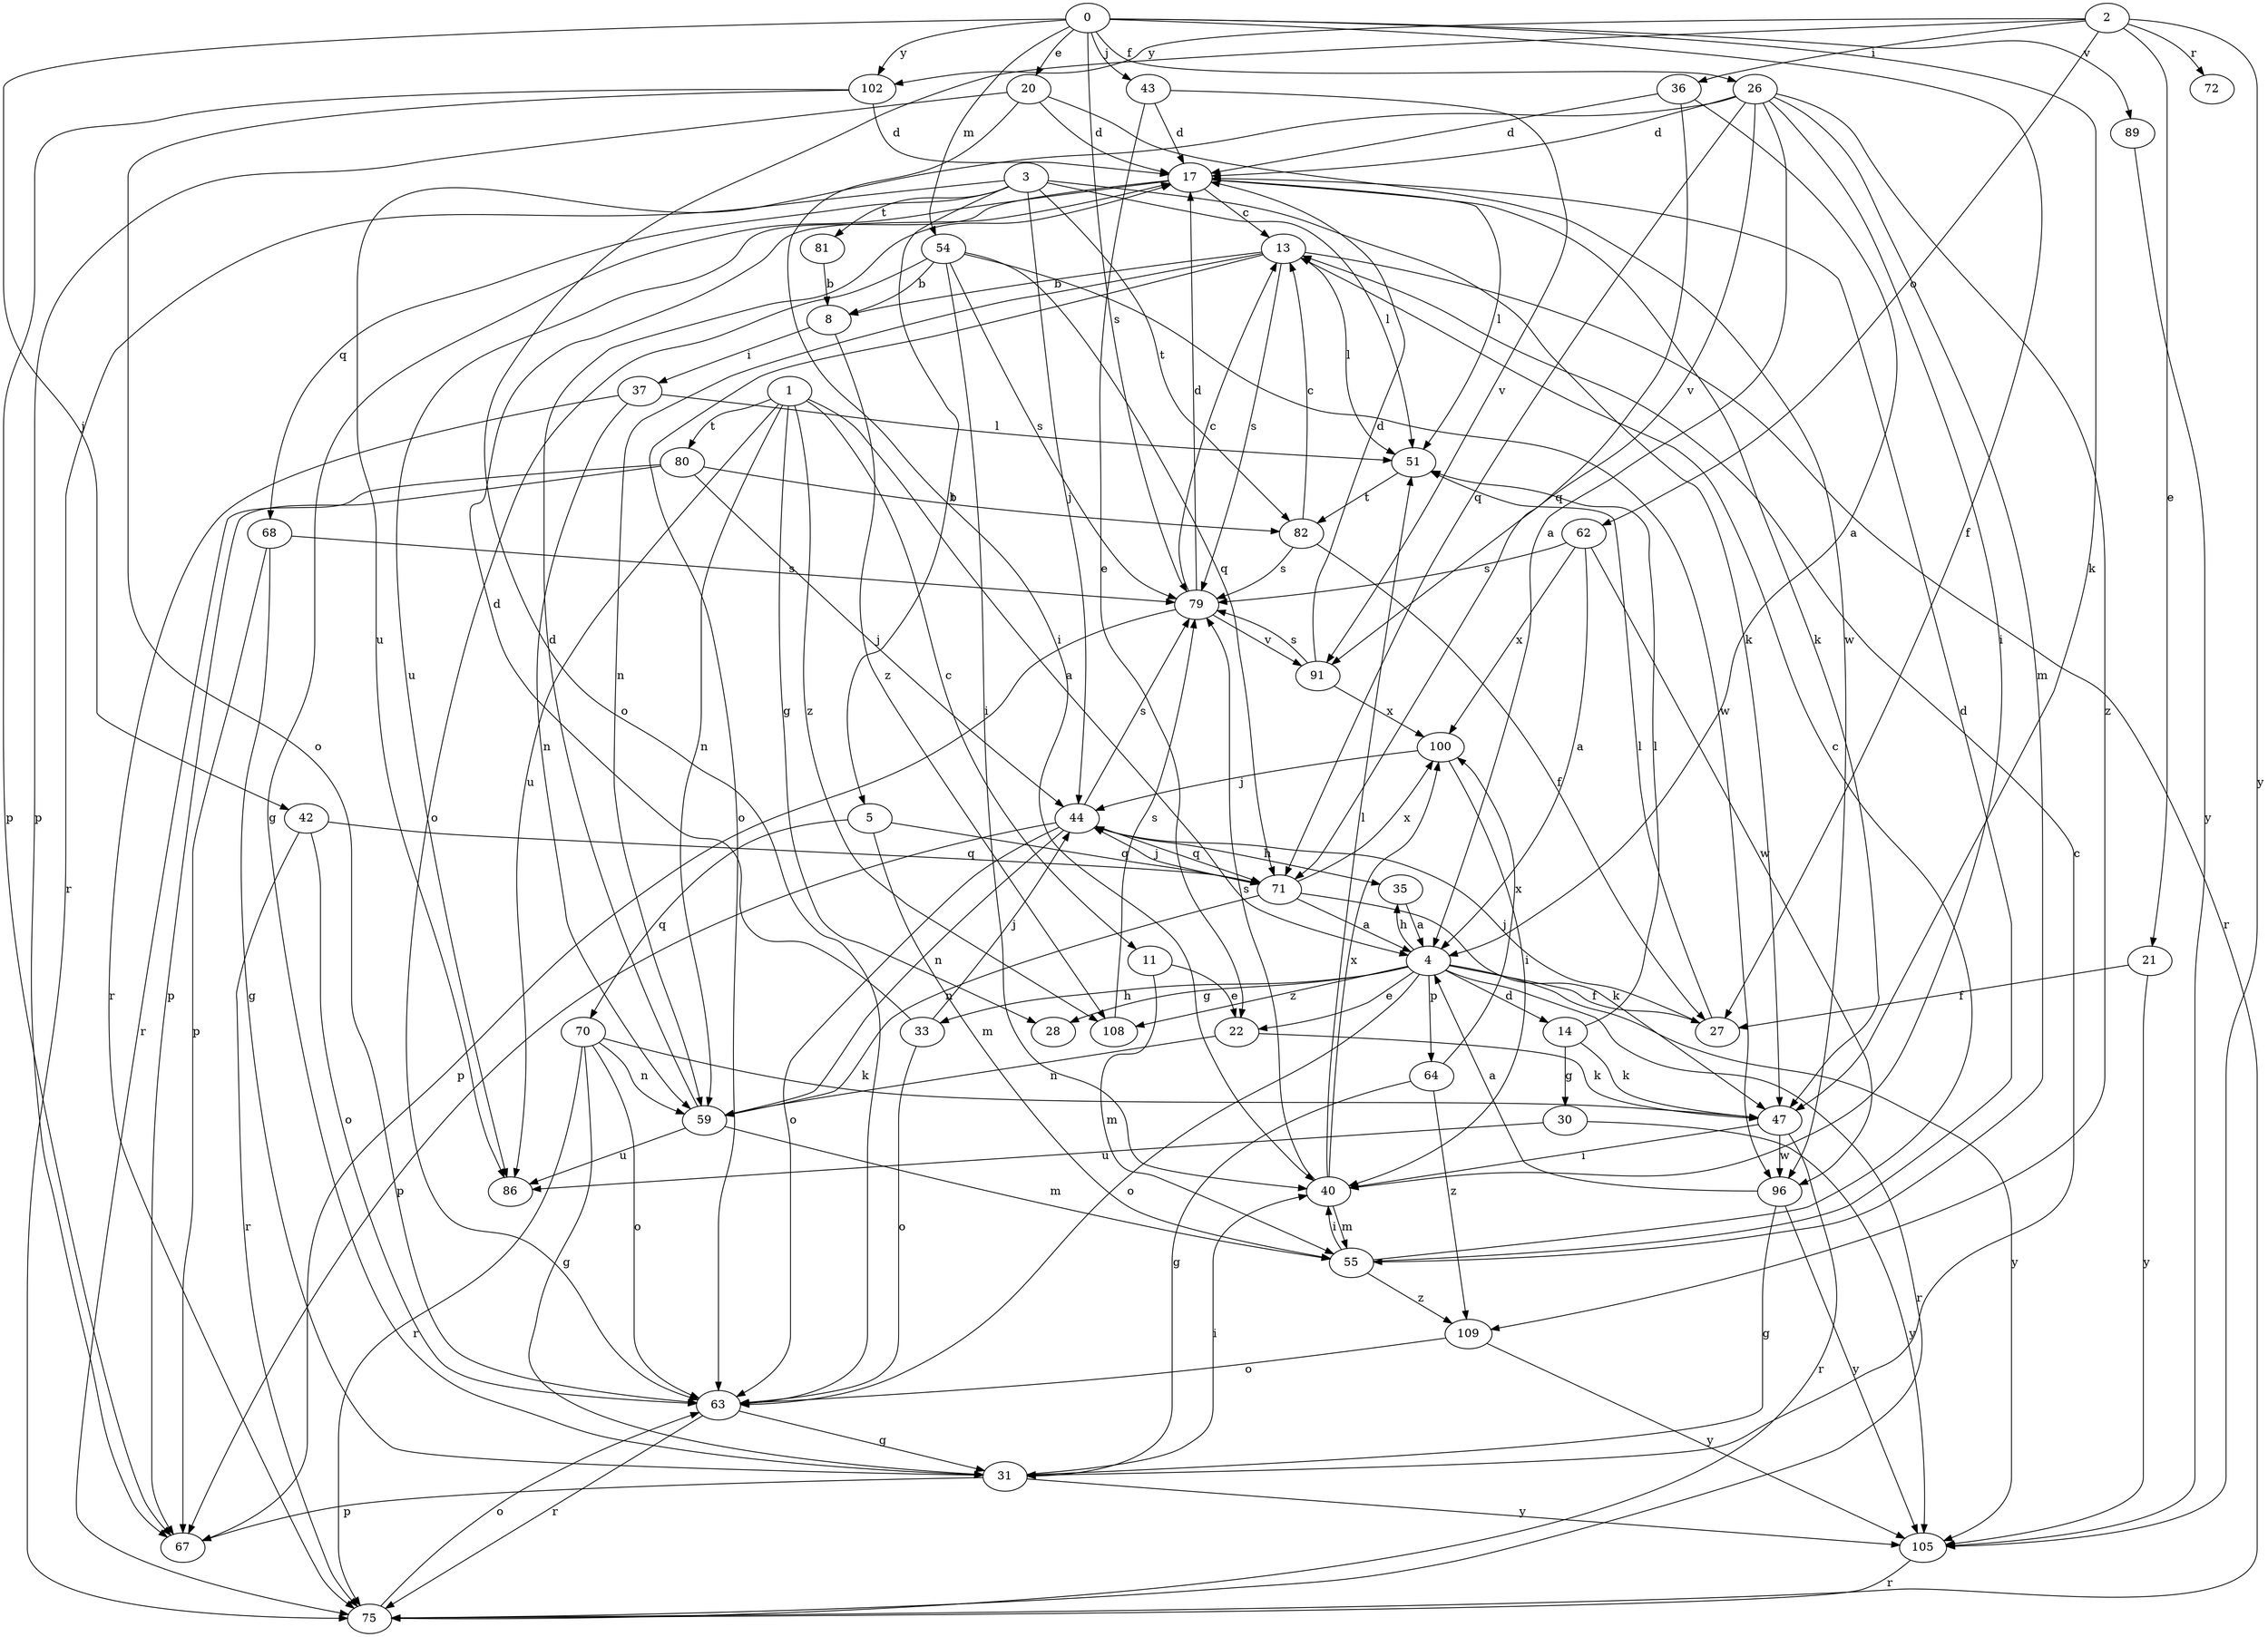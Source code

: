 strict digraph  {
0;
1;
2;
3;
4;
5;
8;
11;
13;
14;
17;
20;
21;
22;
26;
27;
28;
30;
31;
33;
35;
36;
37;
40;
42;
43;
44;
47;
51;
54;
55;
59;
62;
63;
64;
67;
68;
70;
71;
72;
75;
79;
80;
81;
82;
86;
89;
91;
96;
100;
102;
105;
108;
109;
0 -> 20  [label=e];
0 -> 26  [label=f];
0 -> 27  [label=f];
0 -> 42  [label=j];
0 -> 43  [label=j];
0 -> 47  [label=k];
0 -> 54  [label=m];
0 -> 79  [label=s];
0 -> 89  [label=v];
0 -> 102  [label=y];
1 -> 4  [label=a];
1 -> 11  [label=c];
1 -> 28  [label=g];
1 -> 59  [label=n];
1 -> 80  [label=t];
1 -> 86  [label=u];
1 -> 108  [label=z];
2 -> 21  [label=e];
2 -> 36  [label=i];
2 -> 62  [label=o];
2 -> 63  [label=o];
2 -> 72  [label=r];
2 -> 102  [label=y];
2 -> 105  [label=y];
3 -> 5  [label=b];
3 -> 44  [label=j];
3 -> 47  [label=k];
3 -> 51  [label=l];
3 -> 68  [label=q];
3 -> 75  [label=r];
3 -> 81  [label=t];
3 -> 82  [label=t];
4 -> 14  [label=d];
4 -> 22  [label=e];
4 -> 27  [label=f];
4 -> 28  [label=g];
4 -> 33  [label=h];
4 -> 35  [label=h];
4 -> 63  [label=o];
4 -> 64  [label=p];
4 -> 75  [label=r];
4 -> 105  [label=y];
4 -> 108  [label=z];
5 -> 55  [label=m];
5 -> 70  [label=q];
5 -> 71  [label=q];
8 -> 37  [label=i];
8 -> 108  [label=z];
11 -> 22  [label=e];
11 -> 55  [label=m];
13 -> 8  [label=b];
13 -> 51  [label=l];
13 -> 59  [label=n];
13 -> 63  [label=o];
13 -> 75  [label=r];
13 -> 79  [label=s];
14 -> 30  [label=g];
14 -> 47  [label=k];
14 -> 51  [label=l];
17 -> 13  [label=c];
17 -> 31  [label=g];
17 -> 47  [label=k];
17 -> 51  [label=l];
17 -> 86  [label=u];
20 -> 17  [label=d];
20 -> 40  [label=i];
20 -> 67  [label=p];
20 -> 96  [label=w];
21 -> 27  [label=f];
21 -> 105  [label=y];
22 -> 47  [label=k];
22 -> 59  [label=n];
26 -> 4  [label=a];
26 -> 17  [label=d];
26 -> 40  [label=i];
26 -> 55  [label=m];
26 -> 71  [label=q];
26 -> 86  [label=u];
26 -> 91  [label=v];
26 -> 109  [label=z];
27 -> 44  [label=j];
27 -> 51  [label=l];
30 -> 86  [label=u];
30 -> 105  [label=y];
31 -> 13  [label=c];
31 -> 40  [label=i];
31 -> 67  [label=p];
31 -> 105  [label=y];
33 -> 17  [label=d];
33 -> 44  [label=j];
33 -> 63  [label=o];
35 -> 4  [label=a];
36 -> 4  [label=a];
36 -> 17  [label=d];
36 -> 71  [label=q];
37 -> 51  [label=l];
37 -> 59  [label=n];
37 -> 75  [label=r];
40 -> 51  [label=l];
40 -> 55  [label=m];
40 -> 79  [label=s];
40 -> 100  [label=x];
42 -> 63  [label=o];
42 -> 71  [label=q];
42 -> 75  [label=r];
43 -> 17  [label=d];
43 -> 22  [label=e];
43 -> 91  [label=v];
44 -> 35  [label=h];
44 -> 59  [label=n];
44 -> 63  [label=o];
44 -> 67  [label=p];
44 -> 71  [label=q];
44 -> 79  [label=s];
47 -> 40  [label=i];
47 -> 75  [label=r];
47 -> 96  [label=w];
51 -> 82  [label=t];
54 -> 8  [label=b];
54 -> 40  [label=i];
54 -> 63  [label=o];
54 -> 71  [label=q];
54 -> 79  [label=s];
54 -> 96  [label=w];
55 -> 13  [label=c];
55 -> 17  [label=d];
55 -> 40  [label=i];
55 -> 109  [label=z];
59 -> 17  [label=d];
59 -> 55  [label=m];
59 -> 86  [label=u];
62 -> 4  [label=a];
62 -> 79  [label=s];
62 -> 96  [label=w];
62 -> 100  [label=x];
63 -> 31  [label=g];
63 -> 75  [label=r];
64 -> 31  [label=g];
64 -> 100  [label=x];
64 -> 109  [label=z];
68 -> 31  [label=g];
68 -> 67  [label=p];
68 -> 79  [label=s];
70 -> 31  [label=g];
70 -> 47  [label=k];
70 -> 59  [label=n];
70 -> 63  [label=o];
70 -> 75  [label=r];
71 -> 4  [label=a];
71 -> 44  [label=j];
71 -> 47  [label=k];
71 -> 59  [label=n];
71 -> 100  [label=x];
75 -> 63  [label=o];
79 -> 13  [label=c];
79 -> 17  [label=d];
79 -> 67  [label=p];
79 -> 91  [label=v];
80 -> 44  [label=j];
80 -> 67  [label=p];
80 -> 75  [label=r];
80 -> 82  [label=t];
81 -> 8  [label=b];
82 -> 13  [label=c];
82 -> 27  [label=f];
82 -> 79  [label=s];
89 -> 105  [label=y];
91 -> 17  [label=d];
91 -> 79  [label=s];
91 -> 100  [label=x];
96 -> 4  [label=a];
96 -> 31  [label=g];
96 -> 105  [label=y];
100 -> 40  [label=i];
100 -> 44  [label=j];
102 -> 17  [label=d];
102 -> 63  [label=o];
102 -> 67  [label=p];
105 -> 75  [label=r];
108 -> 79  [label=s];
109 -> 63  [label=o];
109 -> 105  [label=y];
}
